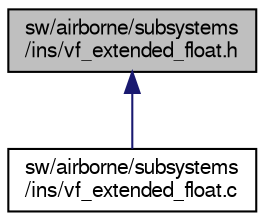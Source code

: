 digraph "sw/airborne/subsystems/ins/vf_extended_float.h"
{
  edge [fontname="FreeSans",fontsize="10",labelfontname="FreeSans",labelfontsize="10"];
  node [fontname="FreeSans",fontsize="10",shape=record];
  Node1 [label="sw/airborne/subsystems\l/ins/vf_extended_float.h",height=0.2,width=0.4,color="black", fillcolor="grey75", style="filled", fontcolor="black"];
  Node1 -> Node2 [dir="back",color="midnightblue",fontsize="10",style="solid",fontname="FreeSans"];
  Node2 [label="sw/airborne/subsystems\l/ins/vf_extended_float.c",height=0.2,width=0.4,color="black", fillcolor="white", style="filled",URL="$vf__extended__float_8c.html",tooltip="Extended vertical filter (in float). "];
}
